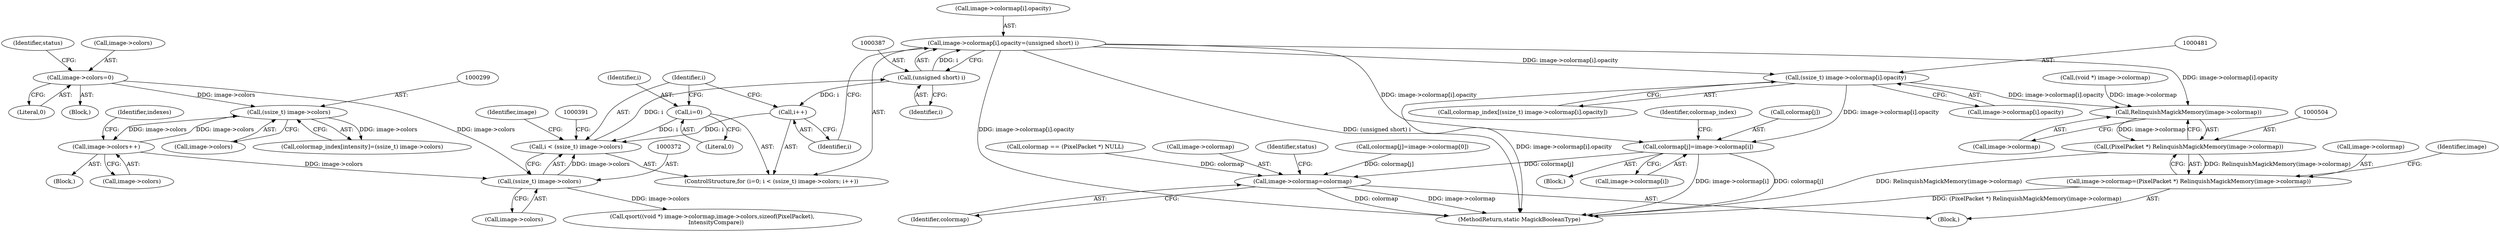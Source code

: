 digraph "0_ImageMagick_db1ffb6cf44bcfe5c4d5fcf9d9109ded5617387f_1@pointer" {
"1000378" [label="(Call,image->colormap[i].opacity=(unsigned short) i)"];
"1000386" [label="(Call,(unsigned short) i)"];
"1000369" [label="(Call,i < (ssize_t) image->colors)"];
"1000376" [label="(Call,i++)"];
"1000366" [label="(Call,i=0)"];
"1000371" [label="(Call,(ssize_t) image->colors)"];
"1000193" [label="(Call,image->colors=0)"];
"1000339" [label="(Call,image->colors++)"];
"1000298" [label="(Call,(ssize_t) image->colors)"];
"1000468" [label="(Call,colormap[j]=image->colormap[i])"];
"1000509" [label="(Call,image->colormap=colormap)"];
"1000480" [label="(Call,(ssize_t) image->colormap[i].opacity)"];
"1000505" [label="(Call,RelinquishMagickMemory(image->colormap))"];
"1000503" [label="(Call,(PixelPacket *) RelinquishMagickMemory(image->colormap))"];
"1000499" [label="(Call,image->colormap=(PixelPacket *) RelinquishMagickMemory(image->colormap))"];
"1000300" [label="(Call,image->colors)"];
"1000389" [label="(Call,qsort((void *) image->colormap,image->colors,sizeof(PixelPacket),\n    IntensityCompare))"];
"1000197" [label="(Literal,0)"];
"1000377" [label="(Identifier,i)"];
"1000345" [label="(Identifier,indexes)"];
"1000465" [label="(Block,)"];
"1000373" [label="(Call,image->colors)"];
"1000505" [label="(Call,RelinquishMagickMemory(image->colormap))"];
"1000482" [label="(Call,image->colormap[i].opacity)"];
"1000513" [label="(Identifier,colormap)"];
"1000388" [label="(Identifier,i)"];
"1000194" [label="(Call,image->colors)"];
"1000500" [label="(Call,image->colormap)"];
"1000293" [label="(Block,)"];
"1000480" [label="(Call,(ssize_t) image->colormap[i].opacity)"];
"1000365" [label="(ControlStructure,for (i=0; i < (ssize_t) image->colors; i++))"];
"1000386" [label="(Call,(unsigned short) i)"];
"1000479" [label="(Identifier,colormap_index)"];
"1000509" [label="(Call,image->colormap=colormap)"];
"1000294" [label="(Call,colormap_index[intensity]=(ssize_t) image->colors)"];
"1000468" [label="(Call,colormap[j]=image->colormap[i])"];
"1000427" [label="(Call,colormap[j]=image->colormap[0])"];
"1000369" [label="(Call,i < (ssize_t) image->colors)"];
"1000193" [label="(Call,image->colors=0)"];
"1000379" [label="(Call,image->colormap[i].opacity)"];
"1000366" [label="(Call,i=0)"];
"1000499" [label="(Call,image->colormap=(PixelPacket *) RelinquishMagickMemory(image->colormap))"];
"1000413" [label="(Call,colormap == (PixelPacket *) NULL)"];
"1000199" [label="(Identifier,status)"];
"1000503" [label="(Call,(PixelPacket *) RelinquishMagickMemory(image->colormap))"];
"1000506" [label="(Call,image->colormap)"];
"1000640" [label="(MethodReturn,static MagickBooleanType)"];
"1000368" [label="(Literal,0)"];
"1000339" [label="(Call,image->colors++)"];
"1000469" [label="(Call,colormap[j])"];
"1000511" [label="(Identifier,image)"];
"1000510" [label="(Call,image->colormap)"];
"1000340" [label="(Call,image->colors)"];
"1000102" [label="(Block,)"];
"1000370" [label="(Identifier,i)"];
"1000161" [label="(Block,)"];
"1000472" [label="(Call,image->colormap[i])"];
"1000382" [label="(Identifier,image)"];
"1000515" [label="(Identifier,status)"];
"1000378" [label="(Call,image->colormap[i].opacity=(unsigned short) i)"];
"1000367" [label="(Identifier,i)"];
"1000478" [label="(Call,colormap_index[(ssize_t) image->colormap[i].opacity])"];
"1000390" [label="(Call,(void *) image->colormap)"];
"1000376" [label="(Call,i++)"];
"1000298" [label="(Call,(ssize_t) image->colors)"];
"1000371" [label="(Call,(ssize_t) image->colors)"];
"1000378" -> "1000365"  [label="AST: "];
"1000378" -> "1000386"  [label="CFG: "];
"1000379" -> "1000378"  [label="AST: "];
"1000386" -> "1000378"  [label="AST: "];
"1000377" -> "1000378"  [label="CFG: "];
"1000378" -> "1000640"  [label="DDG: image->colormap[i].opacity"];
"1000378" -> "1000640"  [label="DDG: (unsigned short) i"];
"1000386" -> "1000378"  [label="DDG: i"];
"1000378" -> "1000468"  [label="DDG: image->colormap[i].opacity"];
"1000378" -> "1000480"  [label="DDG: image->colormap[i].opacity"];
"1000378" -> "1000505"  [label="DDG: image->colormap[i].opacity"];
"1000386" -> "1000388"  [label="CFG: "];
"1000387" -> "1000386"  [label="AST: "];
"1000388" -> "1000386"  [label="AST: "];
"1000386" -> "1000376"  [label="DDG: i"];
"1000369" -> "1000386"  [label="DDG: i"];
"1000369" -> "1000365"  [label="AST: "];
"1000369" -> "1000371"  [label="CFG: "];
"1000370" -> "1000369"  [label="AST: "];
"1000371" -> "1000369"  [label="AST: "];
"1000382" -> "1000369"  [label="CFG: "];
"1000391" -> "1000369"  [label="CFG: "];
"1000376" -> "1000369"  [label="DDG: i"];
"1000366" -> "1000369"  [label="DDG: i"];
"1000371" -> "1000369"  [label="DDG: image->colors"];
"1000376" -> "1000365"  [label="AST: "];
"1000376" -> "1000377"  [label="CFG: "];
"1000377" -> "1000376"  [label="AST: "];
"1000370" -> "1000376"  [label="CFG: "];
"1000366" -> "1000365"  [label="AST: "];
"1000366" -> "1000368"  [label="CFG: "];
"1000367" -> "1000366"  [label="AST: "];
"1000368" -> "1000366"  [label="AST: "];
"1000370" -> "1000366"  [label="CFG: "];
"1000371" -> "1000373"  [label="CFG: "];
"1000372" -> "1000371"  [label="AST: "];
"1000373" -> "1000371"  [label="AST: "];
"1000193" -> "1000371"  [label="DDG: image->colors"];
"1000339" -> "1000371"  [label="DDG: image->colors"];
"1000371" -> "1000389"  [label="DDG: image->colors"];
"1000193" -> "1000161"  [label="AST: "];
"1000193" -> "1000197"  [label="CFG: "];
"1000194" -> "1000193"  [label="AST: "];
"1000197" -> "1000193"  [label="AST: "];
"1000199" -> "1000193"  [label="CFG: "];
"1000193" -> "1000298"  [label="DDG: image->colors"];
"1000339" -> "1000293"  [label="AST: "];
"1000339" -> "1000340"  [label="CFG: "];
"1000340" -> "1000339"  [label="AST: "];
"1000345" -> "1000339"  [label="CFG: "];
"1000339" -> "1000298"  [label="DDG: image->colors"];
"1000298" -> "1000339"  [label="DDG: image->colors"];
"1000298" -> "1000294"  [label="AST: "];
"1000298" -> "1000300"  [label="CFG: "];
"1000299" -> "1000298"  [label="AST: "];
"1000300" -> "1000298"  [label="AST: "];
"1000294" -> "1000298"  [label="CFG: "];
"1000298" -> "1000294"  [label="DDG: image->colors"];
"1000468" -> "1000465"  [label="AST: "];
"1000468" -> "1000472"  [label="CFG: "];
"1000469" -> "1000468"  [label="AST: "];
"1000472" -> "1000468"  [label="AST: "];
"1000479" -> "1000468"  [label="CFG: "];
"1000468" -> "1000640"  [label="DDG: image->colormap[i]"];
"1000468" -> "1000640"  [label="DDG: colormap[j]"];
"1000480" -> "1000468"  [label="DDG: image->colormap[i].opacity"];
"1000468" -> "1000509"  [label="DDG: colormap[j]"];
"1000509" -> "1000102"  [label="AST: "];
"1000509" -> "1000513"  [label="CFG: "];
"1000510" -> "1000509"  [label="AST: "];
"1000513" -> "1000509"  [label="AST: "];
"1000515" -> "1000509"  [label="CFG: "];
"1000509" -> "1000640"  [label="DDG: colormap"];
"1000509" -> "1000640"  [label="DDG: image->colormap"];
"1000427" -> "1000509"  [label="DDG: colormap[j]"];
"1000413" -> "1000509"  [label="DDG: colormap"];
"1000480" -> "1000478"  [label="AST: "];
"1000480" -> "1000482"  [label="CFG: "];
"1000481" -> "1000480"  [label="AST: "];
"1000482" -> "1000480"  [label="AST: "];
"1000478" -> "1000480"  [label="CFG: "];
"1000480" -> "1000640"  [label="DDG: image->colormap[i].opacity"];
"1000480" -> "1000505"  [label="DDG: image->colormap[i].opacity"];
"1000505" -> "1000503"  [label="AST: "];
"1000505" -> "1000506"  [label="CFG: "];
"1000506" -> "1000505"  [label="AST: "];
"1000503" -> "1000505"  [label="CFG: "];
"1000505" -> "1000503"  [label="DDG: image->colormap"];
"1000390" -> "1000505"  [label="DDG: image->colormap"];
"1000503" -> "1000499"  [label="AST: "];
"1000504" -> "1000503"  [label="AST: "];
"1000499" -> "1000503"  [label="CFG: "];
"1000503" -> "1000640"  [label="DDG: RelinquishMagickMemory(image->colormap)"];
"1000503" -> "1000499"  [label="DDG: RelinquishMagickMemory(image->colormap)"];
"1000499" -> "1000102"  [label="AST: "];
"1000500" -> "1000499"  [label="AST: "];
"1000511" -> "1000499"  [label="CFG: "];
"1000499" -> "1000640"  [label="DDG: (PixelPacket *) RelinquishMagickMemory(image->colormap)"];
}
